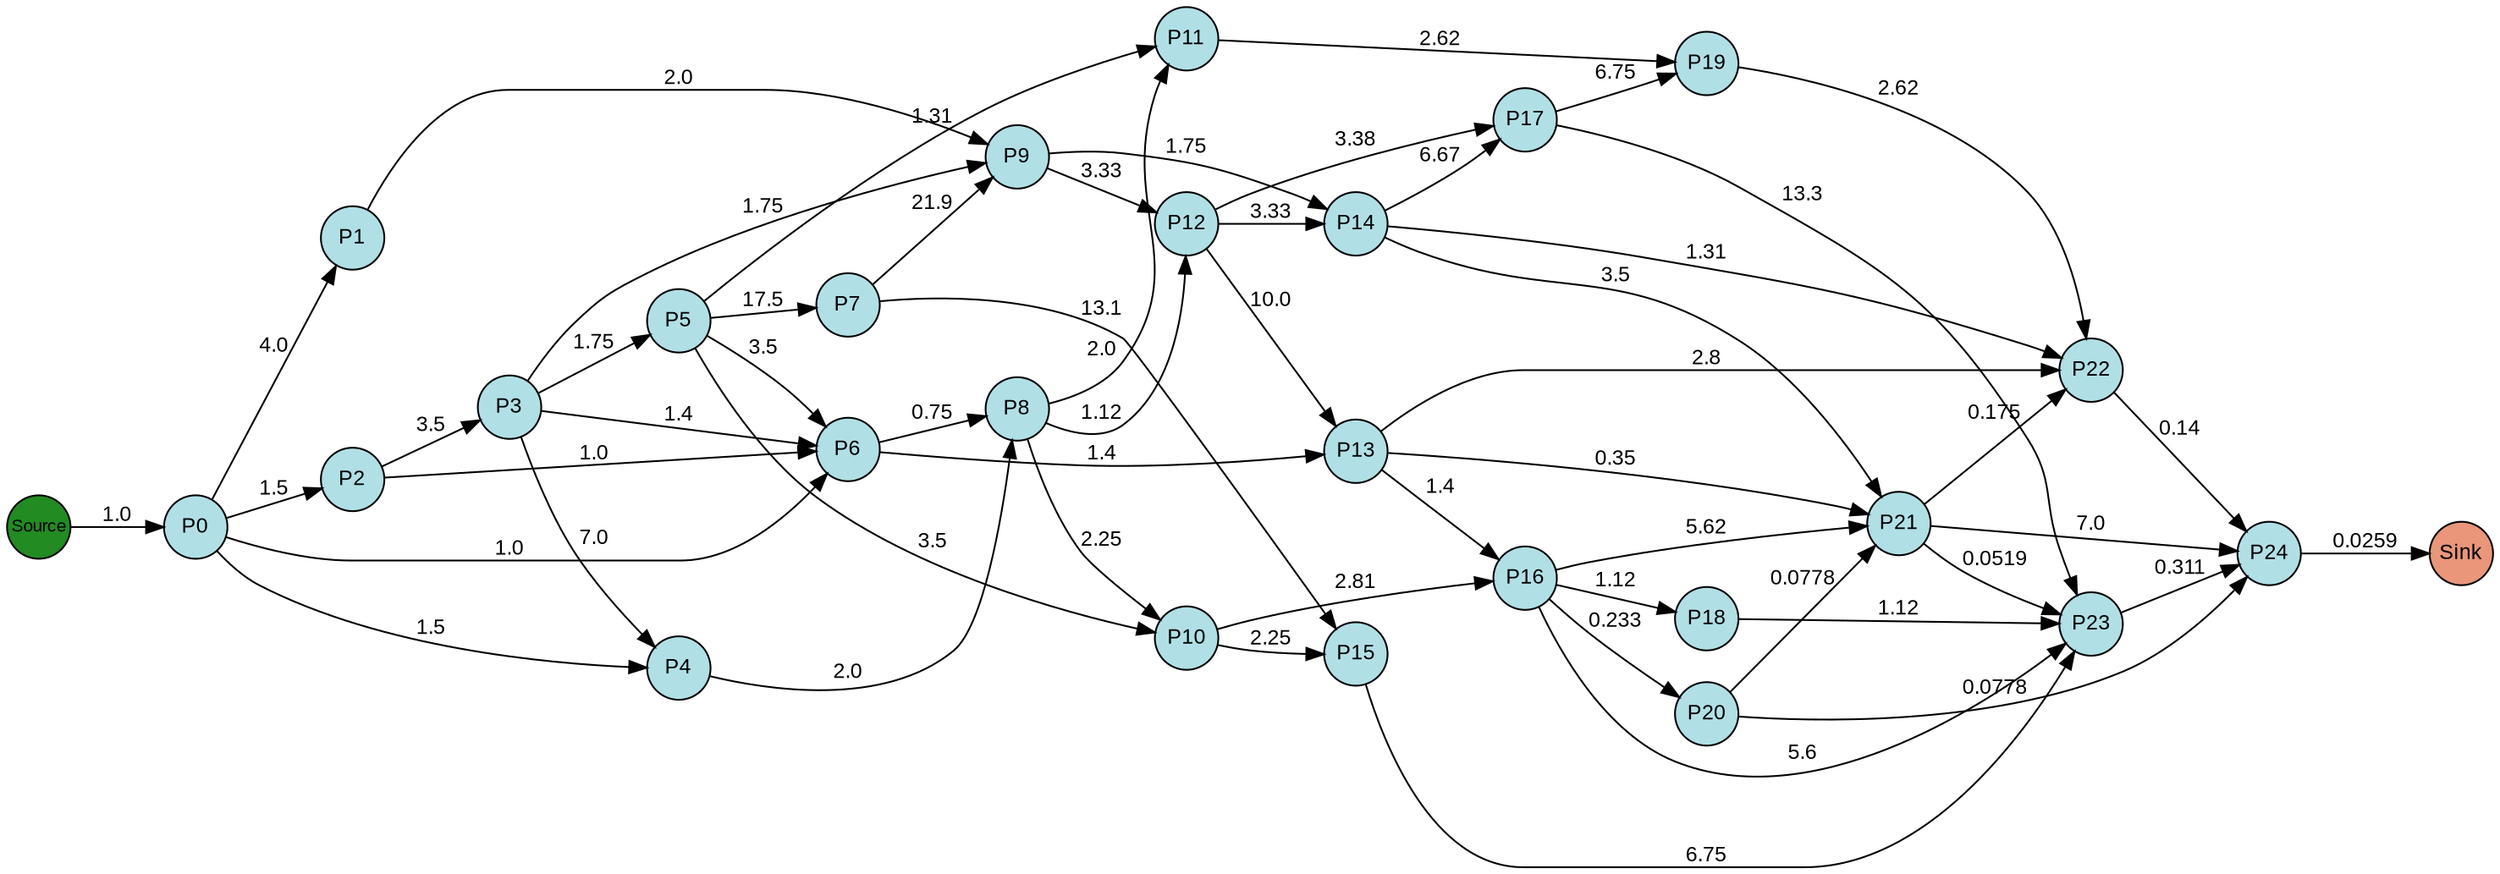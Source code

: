 digraph {
  splines=true;

node [margin=0 fontname=arial fontcolor=black fontsize=12 shape=circle width=0.5 fixedsize=true style=filled fillcolor=powderblue]

  1 [label="P0"]
  2 [label="P1"]
  3 [label="P2"]
  4 [label="P3"]
  5 [label="P4"]
  6 [label="P5"]
  7 [label="P6"]
  8 [label="P7"]
  9 [label="P8"]
  10 [label="P9"]
  11 [label="P10"]
  12 [label="P11"]
  13 [label="P12"]
  14 [label="P13"]
  15 [label="P14"]
  16 [label="P15"]
  17 [label="P16"]
  18 [label="P17"]
  19 [label="P18"]
  20 [label="P19"]
  21 [label="P20"]
  22 [label="P21"]
  23 [label="P22"]
  24 [label="P23"]
  25 [label="P24"]
  node [margin=0 fontname=arial fontcolor=black fontsize=10 shape=circle width=0.5 fixedsize=true style=filled fillcolor=forestgreen]
  26 [label="Source"]
  node [margin=0 fontname=arial fontcolor=black fontsize=12 shape=circle width=0.5 fixedsize=true style=filled fillcolor=darksalmon]
  27 [label="Sink"]
rankdir=LR

edge [margin=0 fontname=arial fontcolor=black fontsize=12]

   1 -> 2 [label="4.0"]
   1 -> 3 [label="1.5"]
   1 -> 7 [label="1.0"]
   1 -> 5 [label="1.5"]
   2 -> 10 [label="2.0"]
   3 -> 4 [label="3.5"]
   3 -> 7 [label="1.0"]
   4 -> 10 [label="1.75"]
   4 -> 6 [label="1.75"]
   4 -> 7 [label="1.4"]
   4 -> 5 [label="7.0"]
   5 -> 9 [label="2.0"]
   6 -> 12 [label="1.31"]
   6 -> 8 [label="17.5"]
   6 -> 7 [label="3.5"]
   6 -> 11 [label="3.5"]
   7 -> 9 [label="0.75"]
   7 -> 14 [label="1.4"]
   8 -> 10 [label="21.9"]
   8 -> 16 [label="13.1"]
   9 -> 12 [label="2.0"]
   9 -> 13 [label="1.12"]
   9 -> 11 [label="2.25"]
   10 -> 13 [label="3.33"]
   10 -> 15 [label="1.75"]
   11 -> 16 [label="2.25"]
   11 -> 17 [label="2.81"]
   12 -> 20 [label="2.62"]
   13 -> 18 [label="3.38"]
   13 -> 15 [label="3.33"]
   13 -> 14 [label="10.0"]
   15 -> 18 [label="6.67"]
   15 -> 23 [label="1.31"]
   15 -> 22 [label="3.5"]
   14 -> 23 [label="2.8"]
   14 -> 22 [label="0.35"]
   14 -> 17 [label="1.4"]
   16 -> 24 [label="6.75"]
   18 -> 20 [label="6.75"]
   18 -> 24 [label="13.3"]
   17 -> 22 [label="5.62"]
   17 -> 19 [label="1.12"]
   17 -> 21 [label="0.233"]
   17 -> 24 [label="5.6"]
   20 -> 23 [label="2.62"]
   19 -> 24 [label="1.12"]
   21 -> 22 [label="0.0778"]
   21 -> 25 [label="0.0778"]
   22 -> 23 [label="0.175"]
   22 -> 25 [label="7.0"]
   22 -> 24 [label="0.0519"]
   23 -> 25 [label="0.14"]
   24 -> 25 [label="0.311"]
   26 -> 1 [label="1.0"]
   25 -> 27 [label="0.0259"]

  {rank=same 26}
	{rank=same  1 }
	{rank=same  2, 3 }
	{rank=same  4 }
	{rank=same  5, 6 }
	{rank=same  7, 8 }
	{rank=same  9, 10 }
	{rank=same  11, 12, 13 }
	{rank=same  14, 15, 16 }
	{rank=same  17, 18 }
	{rank=same  19, 20, 21 }
	{rank=same  22 }
	{rank=same  23, 24 }
	{rank=same 25 }
  {rank=same 27}

}
